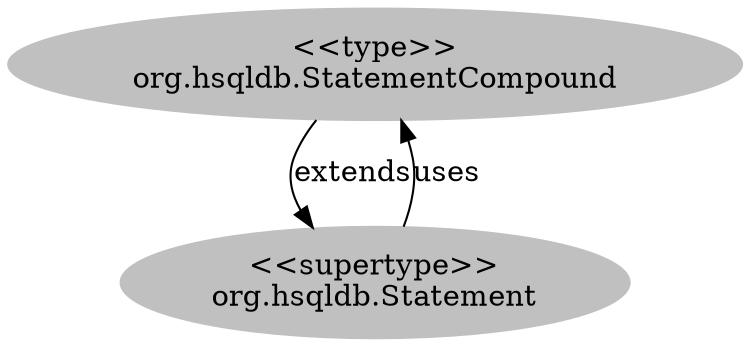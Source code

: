 digraph stk {
	org_hsqldb_StatementCompound [label="<<type>>
org.hsqldb.StatementCompound",style=filled,color="grey"];
	org_hsqldb_Statement [label="<<supertype>>
org.hsqldb.Statement",style=filled,color="grey"];
	org_hsqldb_StatementCompound -> org_hsqldb_Statement [label=extends];
	org_hsqldb_Statement -> org_hsqldb_StatementCompound [label=uses];
}
